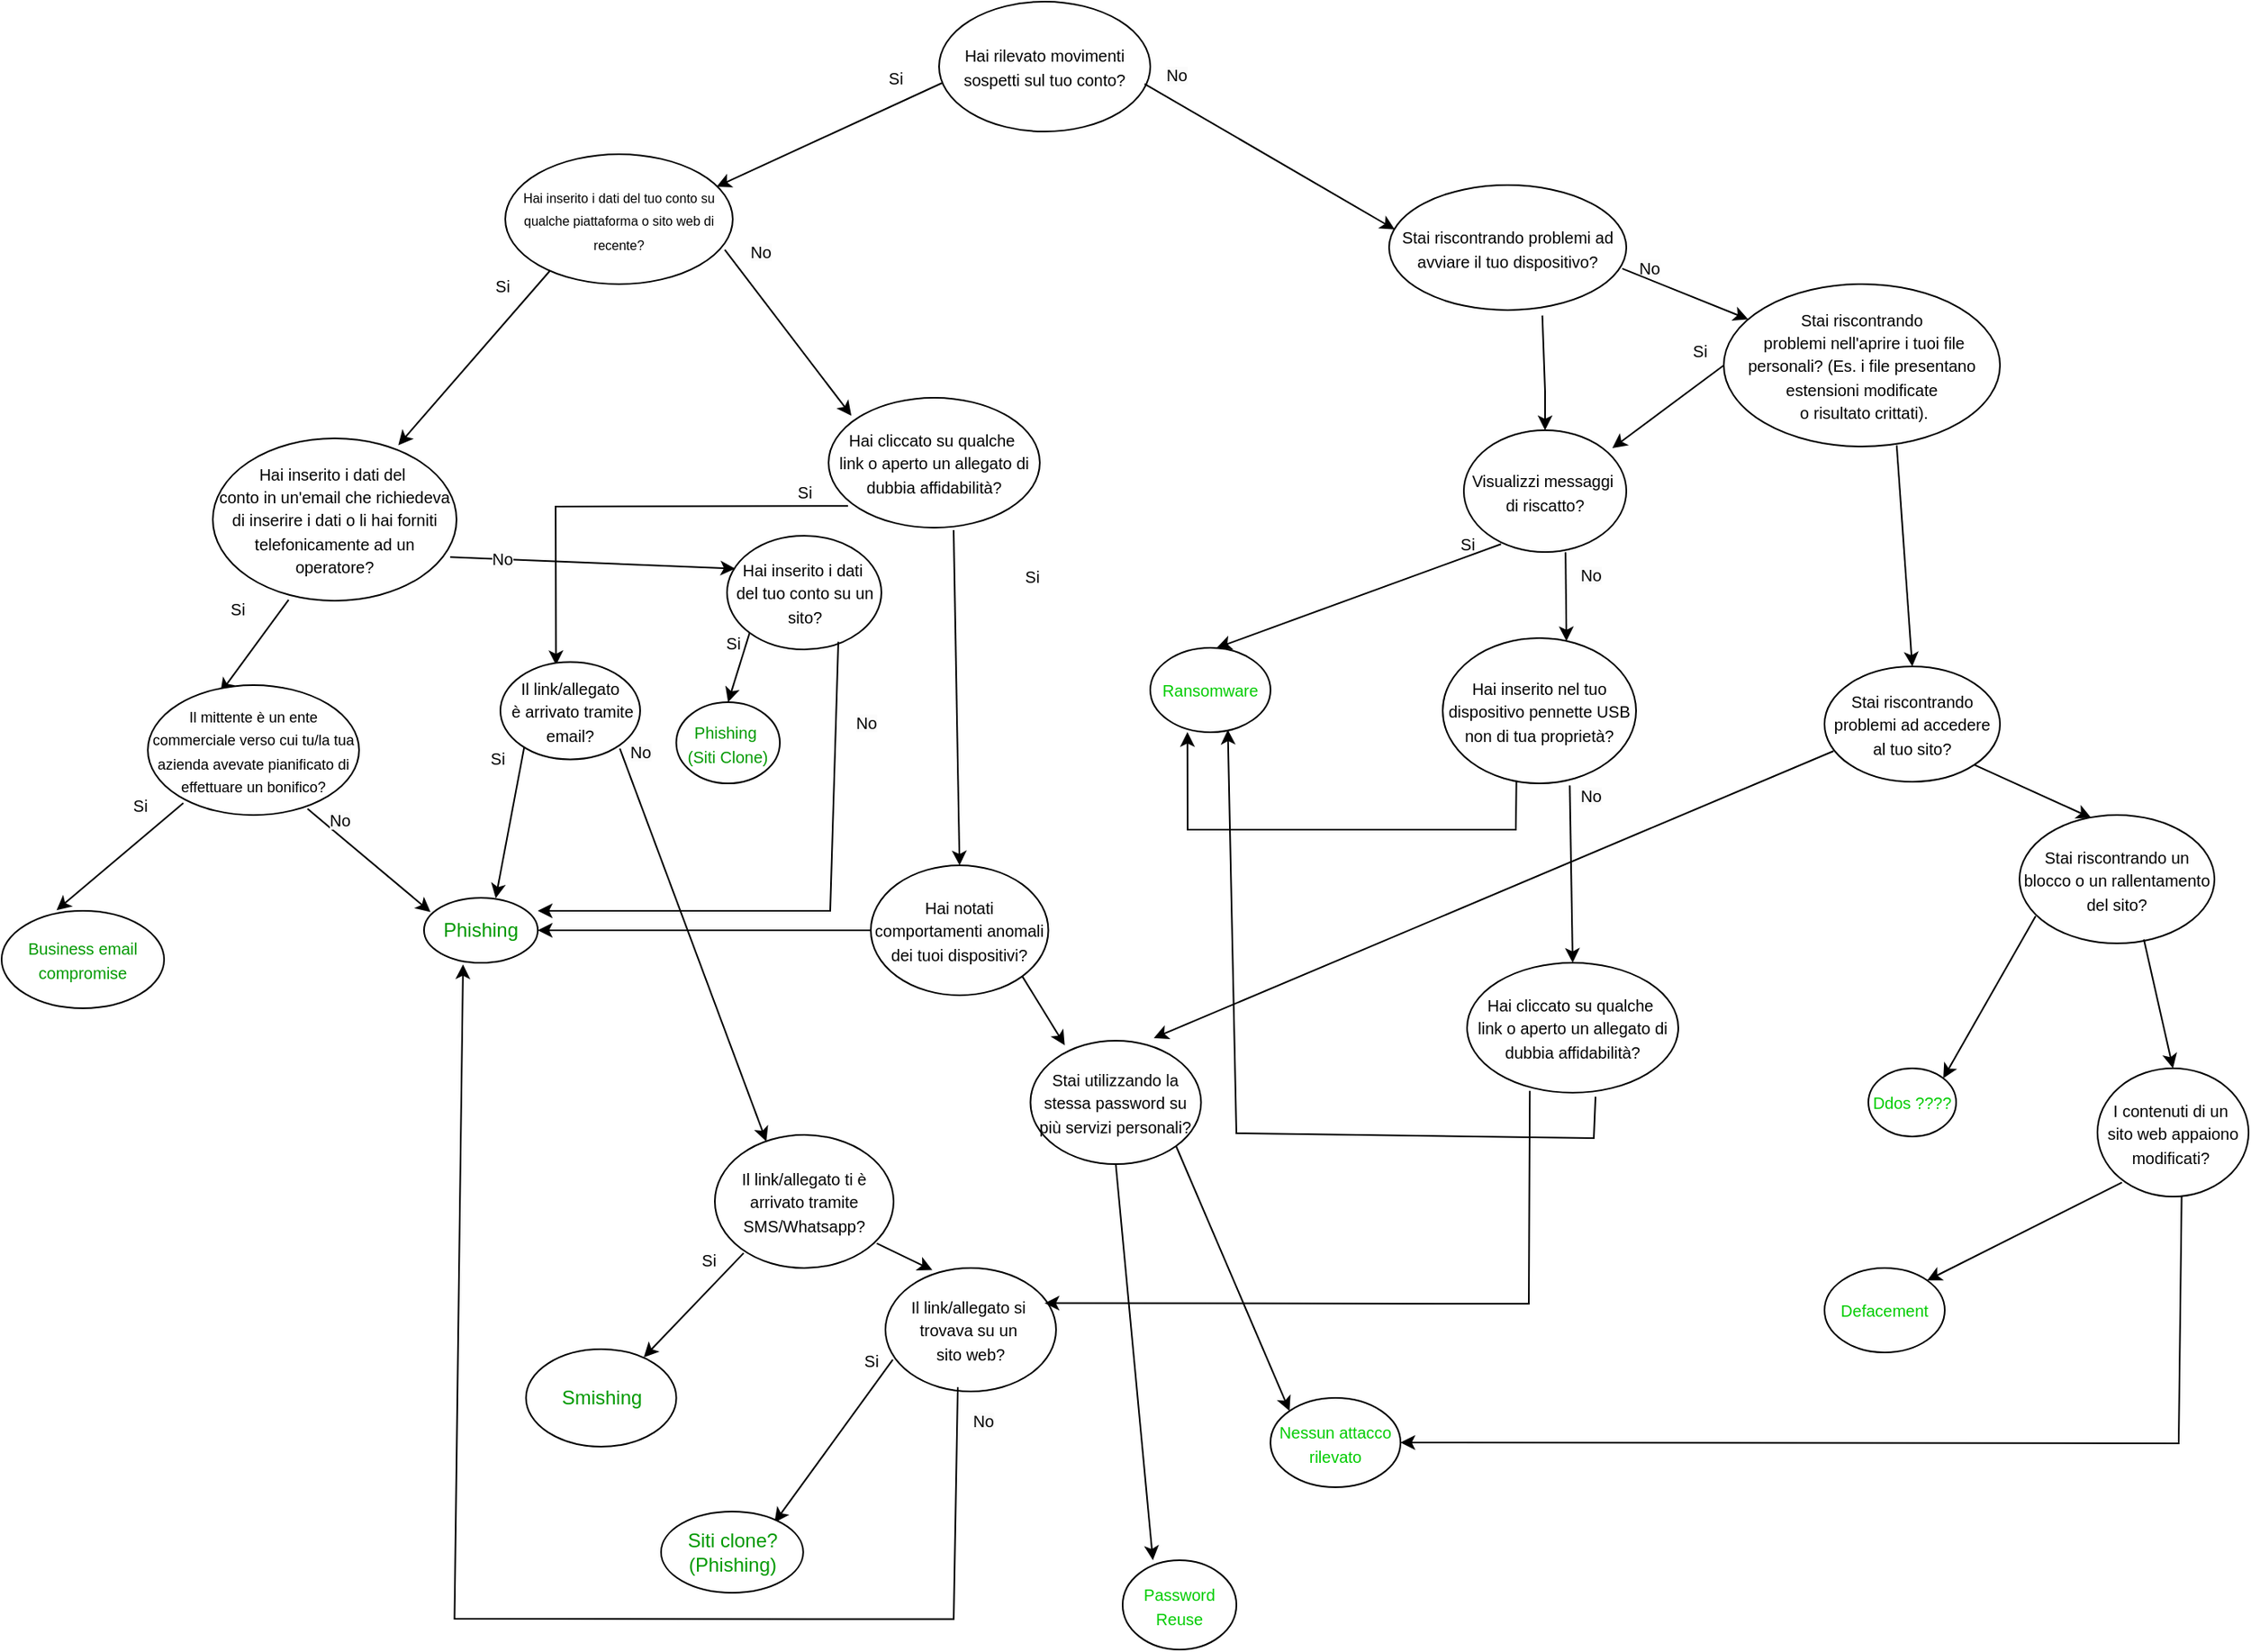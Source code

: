 <mxfile version="24.6.5" type="github">
  <diagram name="Pagina-1" id="C2TrevC_rkaqsCcJrRxx">
    <mxGraphModel dx="2583" dy="1933" grid="1" gridSize="10" guides="1" tooltips="1" connect="1" arrows="1" fold="1" page="1" pageScale="1" pageWidth="827" pageHeight="1169" math="0" shadow="0">
      <root>
        <mxCell id="0" />
        <mxCell id="1" parent="0" />
        <mxCell id="TMiehQ8rS3ajYmThUONe-1" value="&lt;font style=&quot;font-size: 10px;&quot;&gt;Hai rilevato movimenti sospetti sul tuo conto?&lt;/font&gt;" style="ellipse;whiteSpace=wrap;html=1;" parent="1" vertex="1">
          <mxGeometry x="467" y="-80" width="130" height="80" as="geometry" />
        </mxCell>
        <mxCell id="TMiehQ8rS3ajYmThUONe-2" value="&lt;span style=&quot;font-size: 10px;&quot;&gt;Stai riscontrando problemi ad avviare il tuo dispositivo?&lt;/span&gt;" style="ellipse;whiteSpace=wrap;html=1;" parent="1" vertex="1">
          <mxGeometry x="744" y="33" width="146" height="77" as="geometry" />
        </mxCell>
        <mxCell id="TMiehQ8rS3ajYmThUONe-3" value="&lt;font style=&quot;font-size: 8px;&quot;&gt;Hai inserito i dati del tuo conto su qualche piattaforma o sito web di recente?&lt;/font&gt;" style="ellipse;whiteSpace=wrap;html=1;" parent="1" vertex="1">
          <mxGeometry x="200" y="14" width="140" height="80" as="geometry" />
        </mxCell>
        <mxCell id="TMiehQ8rS3ajYmThUONe-4" value="" style="endArrow=classic;html=1;rounded=0;exitX=0.016;exitY=0.625;exitDx=0;exitDy=0;exitPerimeter=0;entryX=0.929;entryY=0.25;entryDx=0;entryDy=0;entryPerimeter=0;" parent="1" source="TMiehQ8rS3ajYmThUONe-1" target="TMiehQ8rS3ajYmThUONe-3" edge="1">
          <mxGeometry width="50" height="50" relative="1" as="geometry">
            <mxPoint x="330" y="200" as="sourcePoint" />
            <mxPoint x="300" y="130" as="targetPoint" />
          </mxGeometry>
        </mxCell>
        <mxCell id="TMiehQ8rS3ajYmThUONe-5" value="" style="endArrow=classic;html=1;rounded=0;exitX=0.973;exitY=0.633;exitDx=0;exitDy=0;exitPerimeter=0;entryX=0.024;entryY=0.355;entryDx=0;entryDy=0;entryPerimeter=0;" parent="1" source="TMiehQ8rS3ajYmThUONe-1" target="TMiehQ8rS3ajYmThUONe-2" edge="1">
          <mxGeometry width="50" height="50" relative="1" as="geometry">
            <mxPoint x="483" y="130" as="sourcePoint" />
            <mxPoint x="420" y="152" as="targetPoint" />
          </mxGeometry>
        </mxCell>
        <mxCell id="TMiehQ8rS3ajYmThUONe-6" value="&lt;font style=&quot;font-size: 10px;&quot;&gt;Si&lt;/font&gt;" style="text;html=1;align=center;verticalAlign=middle;resizable=0;points=[];autosize=1;strokeColor=none;fillColor=none;" parent="1" vertex="1">
          <mxGeometry x="425" y="-48" width="30" height="30" as="geometry" />
        </mxCell>
        <mxCell id="TMiehQ8rS3ajYmThUONe-7" value="&lt;span style=&quot;color: rgb(0, 0, 0); font-family: Helvetica; font-size: 10px; font-style: normal; font-variant-ligatures: normal; font-variant-caps: normal; font-weight: 400; letter-spacing: normal; orphans: 2; text-align: center; text-indent: 0px; text-transform: none; widows: 2; word-spacing: 0px; -webkit-text-stroke-width: 0px; white-space: nowrap; background-color: rgb(251, 251, 251); text-decoration-thickness: initial; text-decoration-style: initial; text-decoration-color: initial; display: inline !important; float: none;&quot;&gt;No&lt;/span&gt;" style="text;whiteSpace=wrap;html=1;" parent="1" vertex="1">
          <mxGeometry x="605" y="-49" width="20" height="18" as="geometry" />
        </mxCell>
        <mxCell id="TMiehQ8rS3ajYmThUONe-8" value="&lt;font style=&quot;font-size: 10px;&quot;&gt;Si&lt;/font&gt;" style="text;html=1;align=center;verticalAlign=middle;resizable=0;points=[];autosize=1;strokeColor=none;fillColor=none;" parent="1" vertex="1">
          <mxGeometry x="182.76" y="80" width="30" height="30" as="geometry" />
        </mxCell>
        <mxCell id="TMiehQ8rS3ajYmThUONe-9" value="" style="endArrow=classic;html=1;rounded=0;exitX=0.195;exitY=0.9;exitDx=0;exitDy=0;exitPerimeter=0;entryX=0.761;entryY=0.042;entryDx=0;entryDy=0;entryPerimeter=0;" parent="1" source="TMiehQ8rS3ajYmThUONe-3" edge="1" target="_5rvxyNiYHPKeLXy1PwG-7">
          <mxGeometry width="50" height="50" relative="1" as="geometry">
            <mxPoint x="202" y="160" as="sourcePoint" />
            <mxPoint x="160" y="200" as="targetPoint" />
          </mxGeometry>
        </mxCell>
        <mxCell id="_5rvxyNiYHPKeLXy1PwG-1" value="&lt;font style=&quot;font-size: 10px;&quot;&gt;Si&lt;/font&gt;" style="text;html=1;align=center;verticalAlign=middle;resizable=0;points=[];autosize=1;strokeColor=none;fillColor=none;" vertex="1" parent="1">
          <mxGeometry x="920" y="120" width="30" height="30" as="geometry" />
        </mxCell>
        <mxCell id="_5rvxyNiYHPKeLXy1PwG-2" value="" style="endArrow=classic;html=1;rounded=0;exitX=0.646;exitY=1.043;exitDx=0;exitDy=0;exitPerimeter=0;entryX=0.5;entryY=0;entryDx=0;entryDy=0;" edge="1" parent="1" source="TMiehQ8rS3ajYmThUONe-2" target="_5rvxyNiYHPKeLXy1PwG-59">
          <mxGeometry width="50" height="50" relative="1" as="geometry">
            <mxPoint x="575.5" y="166" as="sourcePoint" />
            <mxPoint x="560" y="211" as="targetPoint" />
            <Array as="points">
              <mxPoint x="840" y="160" />
            </Array>
          </mxGeometry>
        </mxCell>
        <mxCell id="_5rvxyNiYHPKeLXy1PwG-3" value="&lt;span style=&quot;color: rgb(0, 0, 0); font-family: Helvetica; font-size: 10px; font-style: normal; font-variant-ligatures: normal; font-variant-caps: normal; font-weight: 400; letter-spacing: normal; orphans: 2; text-align: center; text-indent: 0px; text-transform: none; widows: 2; word-spacing: 0px; -webkit-text-stroke-width: 0px; white-space: nowrap; background-color: rgb(251, 251, 251); text-decoration-thickness: initial; text-decoration-style: initial; text-decoration-color: initial; display: inline !important; float: none;&quot;&gt;No&lt;/span&gt;" style="text;whiteSpace=wrap;html=1;" vertex="1" parent="1">
          <mxGeometry x="349" y="60" width="20" height="20" as="geometry" />
        </mxCell>
        <mxCell id="_5rvxyNiYHPKeLXy1PwG-5" value="" style="endArrow=classic;html=1;rounded=0;exitX=0.965;exitY=0.735;exitDx=0;exitDy=0;exitPerimeter=0;entryX=0.108;entryY=0.138;entryDx=0;entryDy=0;entryPerimeter=0;" edge="1" parent="1" source="TMiehQ8rS3ajYmThUONe-3" target="_5rvxyNiYHPKeLXy1PwG-6">
          <mxGeometry width="50" height="50" relative="1" as="geometry">
            <mxPoint x="287" y="160" as="sourcePoint" />
            <mxPoint x="310" y="200" as="targetPoint" />
          </mxGeometry>
        </mxCell>
        <mxCell id="_5rvxyNiYHPKeLXy1PwG-6" value="&lt;span style=&quot;font-size: 10px;&quot;&gt;Hai cliccato su qualche&amp;nbsp;&lt;/span&gt;&lt;div&gt;&lt;span style=&quot;font-size: 10px;&quot;&gt;link o aperto un allegato di dubbia affidabilità?&lt;/span&gt;&lt;/div&gt;" style="ellipse;whiteSpace=wrap;html=1;" vertex="1" parent="1">
          <mxGeometry x="399" y="164" width="130" height="80" as="geometry" />
        </mxCell>
        <mxCell id="_5rvxyNiYHPKeLXy1PwG-7" value="&lt;font style=&quot;font-size: 10px;&quot;&gt;Hai inserito i dati del&amp;nbsp;&lt;/font&gt;&lt;div&gt;&lt;font style=&quot;font-size: 10px;&quot;&gt;conto in un&#39;email che richiedeva di inserire&amp;nbsp;&lt;/font&gt;&lt;span style=&quot;font-size: 10px; background-color: initial;&quot;&gt;i dati o li hai forniti telefonicamente ad un operatore?&lt;/span&gt;&lt;/div&gt;" style="ellipse;whiteSpace=wrap;html=1;" vertex="1" parent="1">
          <mxGeometry x="20" y="189" width="150" height="100" as="geometry" />
        </mxCell>
        <mxCell id="_5rvxyNiYHPKeLXy1PwG-8" value="&lt;span style=&quot;color: rgb(0, 0, 0); font-family: Helvetica; font-size: 10px; font-style: normal; font-variant-ligatures: normal; font-variant-caps: normal; font-weight: 400; letter-spacing: normal; orphans: 2; text-align: center; text-indent: 0px; text-transform: none; widows: 2; word-spacing: 0px; -webkit-text-stroke-width: 0px; white-space: nowrap; background-color: rgb(251, 251, 251); text-decoration-thickness: initial; text-decoration-style: initial; text-decoration-color: initial; display: inline !important; float: none;&quot;&gt;No&lt;/span&gt;" style="text;whiteSpace=wrap;html=1;" vertex="1" parent="1">
          <mxGeometry x="896" y="70" width="20" height="20" as="geometry" />
        </mxCell>
        <mxCell id="_5rvxyNiYHPKeLXy1PwG-10" value="" style="endArrow=classic;html=1;rounded=0;exitX=0.983;exitY=0.668;exitDx=0;exitDy=0;exitPerimeter=0;" edge="1" parent="1" source="TMiehQ8rS3ajYmThUONe-2" target="_5rvxyNiYHPKeLXy1PwG-119">
          <mxGeometry width="50" height="50" relative="1" as="geometry">
            <mxPoint x="700" y="173" as="sourcePoint" />
            <mxPoint x="732" y="217" as="targetPoint" />
          </mxGeometry>
        </mxCell>
        <mxCell id="_5rvxyNiYHPKeLXy1PwG-11" value="" style="endArrow=classic;html=1;rounded=0;exitX=0.092;exitY=0.833;exitDx=0;exitDy=0;exitPerimeter=0;entryX=0.398;entryY=0.032;entryDx=0;entryDy=0;entryPerimeter=0;" edge="1" parent="1" source="_5rvxyNiYHPKeLXy1PwG-6" target="_5rvxyNiYHPKeLXy1PwG-27">
          <mxGeometry width="50" height="50" relative="1" as="geometry">
            <mxPoint x="330" y="253" as="sourcePoint" />
            <mxPoint x="320" y="310" as="targetPoint" />
            <Array as="points">
              <mxPoint x="231" y="231" />
            </Array>
          </mxGeometry>
        </mxCell>
        <mxCell id="_5rvxyNiYHPKeLXy1PwG-13" value="&lt;span style=&quot;font-size: 10px;&quot;&gt;Hai inserito i dati&amp;nbsp;&lt;/span&gt;&lt;div&gt;&lt;span style=&quot;font-size: 10px;&quot;&gt;del tuo conto su un sito?&lt;/span&gt;&lt;/div&gt;" style="ellipse;whiteSpace=wrap;html=1;" vertex="1" parent="1">
          <mxGeometry x="336.5" y="249" width="95" height="70" as="geometry" />
        </mxCell>
        <mxCell id="_5rvxyNiYHPKeLXy1PwG-14" value="" style="endArrow=classic;html=1;rounded=0;exitX=0.311;exitY=0.994;exitDx=0;exitDy=0;exitPerimeter=0;entryX=0.343;entryY=0.06;entryDx=0;entryDy=0;entryPerimeter=0;" edge="1" parent="1" source="_5rvxyNiYHPKeLXy1PwG-7" target="_5rvxyNiYHPKeLXy1PwG-15">
          <mxGeometry width="50" height="50" relative="1" as="geometry">
            <mxPoint x="72" y="274" as="sourcePoint" />
            <mxPoint x="68" y="319" as="targetPoint" />
          </mxGeometry>
        </mxCell>
        <mxCell id="_5rvxyNiYHPKeLXy1PwG-15" value="&lt;font style=&quot;font-size: 9px;&quot;&gt;Il mittente è un ente commerciale verso cui tu/la tua azienda avevate pianificato di effettuare un bonifico?&lt;/font&gt;" style="ellipse;whiteSpace=wrap;html=1;" vertex="1" parent="1">
          <mxGeometry x="-20" y="341" width="130" height="80" as="geometry" />
        </mxCell>
        <mxCell id="_5rvxyNiYHPKeLXy1PwG-16" value="&lt;font style=&quot;font-size: 10px;&quot;&gt;Si&lt;/font&gt;" style="text;html=1;align=center;verticalAlign=middle;resizable=0;points=[];autosize=1;strokeColor=none;fillColor=none;" vertex="1" parent="1">
          <mxGeometry x="20" y="279" width="30" height="30" as="geometry" />
        </mxCell>
        <mxCell id="_5rvxyNiYHPKeLXy1PwG-18" value="" style="endArrow=classic;html=1;rounded=0;exitX=0.756;exitY=0.952;exitDx=0;exitDy=0;exitPerimeter=0;entryX=0.057;entryY=0.218;entryDx=0;entryDy=0;entryPerimeter=0;" edge="1" parent="1" source="_5rvxyNiYHPKeLXy1PwG-15" target="_5rvxyNiYHPKeLXy1PwG-26">
          <mxGeometry width="50" height="50" relative="1" as="geometry">
            <mxPoint x="147" y="390" as="sourcePoint" />
            <mxPoint x="170" y="430" as="targetPoint" />
          </mxGeometry>
        </mxCell>
        <mxCell id="_5rvxyNiYHPKeLXy1PwG-19" value="" style="endArrow=classic;html=1;rounded=0;exitX=0.974;exitY=0.731;exitDx=0;exitDy=0;exitPerimeter=0;entryX=0.053;entryY=0.289;entryDx=0;entryDy=0;entryPerimeter=0;" edge="1" parent="1" source="_5rvxyNiYHPKeLXy1PwG-7" target="_5rvxyNiYHPKeLXy1PwG-13">
          <mxGeometry width="50" height="50" relative="1" as="geometry">
            <mxPoint x="200" y="260" as="sourcePoint" />
            <mxPoint x="270" y="300" as="targetPoint" />
          </mxGeometry>
        </mxCell>
        <mxCell id="_5rvxyNiYHPKeLXy1PwG-20" value="&lt;span style=&quot;color: rgb(0, 0, 0); font-family: Helvetica; font-size: 10px; font-style: normal; font-variant-ligatures: normal; font-variant-caps: normal; font-weight: 400; letter-spacing: normal; orphans: 2; text-align: center; text-indent: 0px; text-transform: none; widows: 2; word-spacing: 0px; -webkit-text-stroke-width: 0px; white-space: nowrap; background-color: rgb(251, 251, 251); text-decoration-thickness: initial; text-decoration-style: initial; text-decoration-color: initial; display: inline !important; float: none;&quot;&gt;No&lt;/span&gt;" style="text;whiteSpace=wrap;html=1;" vertex="1" parent="1">
          <mxGeometry x="190" y="249" width="20" height="20" as="geometry" />
        </mxCell>
        <mxCell id="_5rvxyNiYHPKeLXy1PwG-22" value="&lt;span style=&quot;color: rgb(0, 0, 0); font-family: Helvetica; font-size: 10px; font-style: normal; font-variant-ligatures: normal; font-variant-caps: normal; font-weight: 400; letter-spacing: normal; orphans: 2; text-align: center; text-indent: 0px; text-transform: none; widows: 2; word-spacing: 0px; -webkit-text-stroke-width: 0px; white-space: nowrap; background-color: rgb(251, 251, 251); text-decoration-thickness: initial; text-decoration-style: initial; text-decoration-color: initial; display: inline !important; float: none;&quot;&gt;No&lt;/span&gt;" style="text;whiteSpace=wrap;html=1;" vertex="1" parent="1">
          <mxGeometry x="90" y="410" width="20" height="20" as="geometry" />
        </mxCell>
        <mxCell id="_5rvxyNiYHPKeLXy1PwG-23" value="" style="endArrow=classic;html=1;rounded=0;exitX=0.168;exitY=0.908;exitDx=0;exitDy=0;exitPerimeter=0;entryX=0.338;entryY=-0.006;entryDx=0;entryDy=0;entryPerimeter=0;" edge="1" parent="1" source="_5rvxyNiYHPKeLXy1PwG-15" target="_5rvxyNiYHPKeLXy1PwG-25">
          <mxGeometry width="50" height="50" relative="1" as="geometry">
            <mxPoint x="68" y="395" as="sourcePoint" />
            <mxPoint x="64" y="440" as="targetPoint" />
          </mxGeometry>
        </mxCell>
        <mxCell id="_5rvxyNiYHPKeLXy1PwG-24" value="&lt;font style=&quot;font-size: 10px;&quot;&gt;Si&lt;/font&gt;" style="text;html=1;align=center;verticalAlign=middle;resizable=0;points=[];autosize=1;strokeColor=none;fillColor=none;" vertex="1" parent="1">
          <mxGeometry x="-40" y="400" width="30" height="30" as="geometry" />
        </mxCell>
        <mxCell id="_5rvxyNiYHPKeLXy1PwG-25" value="&lt;font color=&quot;#009900&quot; size=&quot;1&quot;&gt;Business email compromise&lt;/font&gt;" style="ellipse;whiteSpace=wrap;html=1;" vertex="1" parent="1">
          <mxGeometry x="-110" y="480" width="100" height="60" as="geometry" />
        </mxCell>
        <mxCell id="_5rvxyNiYHPKeLXy1PwG-26" value="&lt;font color=&quot;#009900&quot;&gt;Phishing&lt;/font&gt;" style="ellipse;whiteSpace=wrap;html=1;" vertex="1" parent="1">
          <mxGeometry x="150" y="472" width="70" height="40" as="geometry" />
        </mxCell>
        <mxCell id="_5rvxyNiYHPKeLXy1PwG-27" value="&lt;span style=&quot;font-size: 10px;&quot;&gt;Il link/allegato&lt;/span&gt;&lt;div&gt;&lt;span style=&quot;font-size: 10px;&quot;&gt;&amp;nbsp;è arrivato tramite email?&lt;/span&gt;&lt;/div&gt;" style="ellipse;whiteSpace=wrap;html=1;" vertex="1" parent="1">
          <mxGeometry x="197" y="326.75" width="86" height="60" as="geometry" />
        </mxCell>
        <mxCell id="_5rvxyNiYHPKeLXy1PwG-34" value="&lt;font style=&quot;font-size: 10px;&quot;&gt;Si&lt;/font&gt;" style="text;html=1;align=center;verticalAlign=middle;resizable=0;points=[];autosize=1;strokeColor=none;fillColor=none;" vertex="1" parent="1">
          <mxGeometry x="369" y="206.5" width="30" height="30" as="geometry" />
        </mxCell>
        <mxCell id="_5rvxyNiYHPKeLXy1PwG-35" value="" style="endArrow=classic;html=1;rounded=0;exitX=0.17;exitY=0.878;exitDx=0;exitDy=0;entryX=0.63;entryY=0.005;entryDx=0;entryDy=0;entryPerimeter=0;exitPerimeter=0;" edge="1" parent="1" source="_5rvxyNiYHPKeLXy1PwG-27" target="_5rvxyNiYHPKeLXy1PwG-26">
          <mxGeometry width="50" height="50" relative="1" as="geometry">
            <mxPoint x="284" y="369.5" as="sourcePoint" />
            <mxPoint x="220" y="420" as="targetPoint" />
          </mxGeometry>
        </mxCell>
        <mxCell id="_5rvxyNiYHPKeLXy1PwG-36" value="" style="endArrow=classic;html=1;rounded=0;exitX=0.855;exitY=0.889;exitDx=0;exitDy=0;entryX=0.288;entryY=0.049;entryDx=0;entryDy=0;entryPerimeter=0;exitPerimeter=0;" edge="1" parent="1" source="_5rvxyNiYHPKeLXy1PwG-27" target="_5rvxyNiYHPKeLXy1PwG-37">
          <mxGeometry width="50" height="50" relative="1" as="geometry">
            <mxPoint x="350" y="368.32" as="sourcePoint" />
            <mxPoint x="380" y="420" as="targetPoint" />
          </mxGeometry>
        </mxCell>
        <mxCell id="_5rvxyNiYHPKeLXy1PwG-37" value="&lt;span style=&quot;font-size: 10px;&quot;&gt;Il link/allegato ti è arrivato tramite SMS/Whatsapp?&lt;/span&gt;" style="ellipse;whiteSpace=wrap;html=1;" vertex="1" parent="1">
          <mxGeometry x="329" y="618" width="110" height="82" as="geometry" />
        </mxCell>
        <mxCell id="_5rvxyNiYHPKeLXy1PwG-38" value="&lt;font style=&quot;font-size: 10px;&quot;&gt;Si&lt;/font&gt;" style="text;html=1;align=center;verticalAlign=middle;resizable=0;points=[];autosize=1;strokeColor=none;fillColor=none;" vertex="1" parent="1">
          <mxGeometry x="180" y="370.5" width="30" height="30" as="geometry" />
        </mxCell>
        <mxCell id="_5rvxyNiYHPKeLXy1PwG-39" value="" style="endArrow=classic;html=1;rounded=0;exitX=0.161;exitY=0.888;exitDx=0;exitDy=0;exitPerimeter=0;entryX=0.784;entryY=0.083;entryDx=0;entryDy=0;entryPerimeter=0;" edge="1" parent="1" source="_5rvxyNiYHPKeLXy1PwG-37" target="_5rvxyNiYHPKeLXy1PwG-40">
          <mxGeometry width="50" height="50" relative="1" as="geometry">
            <mxPoint x="366" y="480" as="sourcePoint" />
            <mxPoint x="340" y="530" as="targetPoint" />
          </mxGeometry>
        </mxCell>
        <mxCell id="_5rvxyNiYHPKeLXy1PwG-40" value="&lt;font color=&quot;#009900&quot;&gt;Smishing&lt;/font&gt;" style="ellipse;whiteSpace=wrap;html=1;" vertex="1" parent="1">
          <mxGeometry x="212.76" y="750" width="92.5" height="60" as="geometry" />
        </mxCell>
        <mxCell id="_5rvxyNiYHPKeLXy1PwG-41" value="" style="endArrow=classic;html=1;rounded=0;exitX=0;exitY=1;exitDx=0;exitDy=0;entryX=0.5;entryY=0;entryDx=0;entryDy=0;" edge="1" parent="1" source="_5rvxyNiYHPKeLXy1PwG-13" target="_5rvxyNiYHPKeLXy1PwG-96">
          <mxGeometry width="50" height="50" relative="1" as="geometry">
            <mxPoint x="392" y="350.5" as="sourcePoint" />
            <mxPoint x="300" y="510" as="targetPoint" />
          </mxGeometry>
        </mxCell>
        <mxCell id="_5rvxyNiYHPKeLXy1PwG-44" value="&lt;font style=&quot;font-size: 10px;&quot;&gt;Si&lt;/font&gt;" style="text;html=1;align=center;verticalAlign=middle;resizable=0;points=[];autosize=1;strokeColor=none;fillColor=none;" vertex="1" parent="1">
          <mxGeometry x="324.63" y="299.5" width="30" height="30" as="geometry" />
        </mxCell>
        <mxCell id="_5rvxyNiYHPKeLXy1PwG-45" value="&lt;font style=&quot;font-size: 10px;&quot;&gt;Si&lt;/font&gt;" style="text;html=1;align=center;verticalAlign=middle;resizable=0;points=[];autosize=1;strokeColor=none;fillColor=none;" vertex="1" parent="1">
          <mxGeometry x="310" y="680" width="30" height="30" as="geometry" />
        </mxCell>
        <mxCell id="_5rvxyNiYHPKeLXy1PwG-46" value="&lt;span style=&quot;color: rgb(0, 0, 0); font-family: Helvetica; font-size: 10px; font-style: normal; font-variant-ligatures: normal; font-variant-caps: normal; font-weight: 400; letter-spacing: normal; orphans: 2; text-align: center; text-indent: 0px; text-transform: none; widows: 2; word-spacing: 0px; -webkit-text-stroke-width: 0px; white-space: nowrap; background-color: rgb(251, 251, 251); text-decoration-thickness: initial; text-decoration-style: initial; text-decoration-color: initial; display: inline !important; float: none;&quot;&gt;No&lt;/span&gt;" style="text;whiteSpace=wrap;html=1;" vertex="1" parent="1">
          <mxGeometry x="274.88" y="368" width="20" height="20" as="geometry" />
        </mxCell>
        <mxCell id="_5rvxyNiYHPKeLXy1PwG-47" value="" style="endArrow=classic;html=1;rounded=0;exitX=0.906;exitY=0.815;exitDx=0;exitDy=0;exitPerimeter=0;entryX=0.275;entryY=0.017;entryDx=0;entryDy=0;entryPerimeter=0;" edge="1" parent="1" source="_5rvxyNiYHPKeLXy1PwG-37" target="_5rvxyNiYHPKeLXy1PwG-48">
          <mxGeometry width="50" height="50" relative="1" as="geometry">
            <mxPoint x="449" y="480" as="sourcePoint" />
            <mxPoint x="485" y="549" as="targetPoint" />
          </mxGeometry>
        </mxCell>
        <mxCell id="_5rvxyNiYHPKeLXy1PwG-48" value="&lt;span style=&quot;font-size: 10px;&quot;&gt;Il link/allegato si&amp;nbsp;&lt;/span&gt;&lt;div&gt;&lt;span style=&quot;font-size: 10px;&quot;&gt;trovava su un&amp;nbsp;&lt;/span&gt;&lt;/div&gt;&lt;div&gt;&lt;span style=&quot;font-size: 10px;&quot;&gt;sito web?&lt;/span&gt;&lt;/div&gt;" style="ellipse;whiteSpace=wrap;html=1;" vertex="1" parent="1">
          <mxGeometry x="434" y="700" width="105" height="76" as="geometry" />
        </mxCell>
        <mxCell id="_5rvxyNiYHPKeLXy1PwG-49" value="" style="endArrow=classic;html=1;rounded=0;exitX=0.043;exitY=0.743;exitDx=0;exitDy=0;exitPerimeter=0;entryX=0.798;entryY=0.134;entryDx=0;entryDy=0;entryPerimeter=0;" edge="1" parent="1" source="_5rvxyNiYHPKeLXy1PwG-48" target="_5rvxyNiYHPKeLXy1PwG-50">
          <mxGeometry width="50" height="50" relative="1" as="geometry">
            <mxPoint x="460" y="600" as="sourcePoint" />
            <mxPoint x="432" y="639" as="targetPoint" />
          </mxGeometry>
        </mxCell>
        <mxCell id="_5rvxyNiYHPKeLXy1PwG-50" value="&lt;font color=&quot;#009900&quot;&gt;Siti clone? (Phishing)&lt;/font&gt;" style="ellipse;whiteSpace=wrap;html=1;" vertex="1" parent="1">
          <mxGeometry x="295.88" y="850" width="87.5" height="50" as="geometry" />
        </mxCell>
        <mxCell id="_5rvxyNiYHPKeLXy1PwG-53" value="&lt;font style=&quot;font-size: 10px;&quot;&gt;Si&lt;/font&gt;" style="text;html=1;align=center;verticalAlign=middle;resizable=0;points=[];autosize=1;strokeColor=none;fillColor=none;" vertex="1" parent="1">
          <mxGeometry x="410" y="742" width="30" height="30" as="geometry" />
        </mxCell>
        <mxCell id="_5rvxyNiYHPKeLXy1PwG-57" value="" style="endArrow=classic;html=1;rounded=0;entryX=0.343;entryY=1.024;entryDx=0;entryDy=0;entryPerimeter=0;exitX=0.424;exitY=0.965;exitDx=0;exitDy=0;exitPerimeter=0;" edge="1" parent="1" source="_5rvxyNiYHPKeLXy1PwG-48" target="_5rvxyNiYHPKeLXy1PwG-26">
          <mxGeometry width="50" height="50" relative="1" as="geometry">
            <mxPoint x="480" y="780" as="sourcePoint" />
            <mxPoint x="169.12" y="605.0" as="targetPoint" />
            <Array as="points">
              <mxPoint x="476" y="916.3" />
              <mxPoint x="385.95" y="916.28" />
              <mxPoint x="168.75" y="916.04" />
            </Array>
          </mxGeometry>
        </mxCell>
        <mxCell id="_5rvxyNiYHPKeLXy1PwG-59" value="&lt;span style=&quot;font-size: 10px;&quot;&gt;Visualizzi messaggi&amp;nbsp;&lt;/span&gt;&lt;div&gt;&lt;span style=&quot;font-size: 10px;&quot;&gt;di riscatto?&lt;/span&gt;&lt;/div&gt;" style="ellipse;whiteSpace=wrap;html=1;" vertex="1" parent="1">
          <mxGeometry x="790" y="184" width="100" height="75" as="geometry" />
        </mxCell>
        <mxCell id="_5rvxyNiYHPKeLXy1PwG-61" value="&lt;span style=&quot;font-size: 10px;&quot;&gt;Stai riscontrando problemi ad accedere al tuo sito?&lt;/span&gt;" style="ellipse;whiteSpace=wrap;html=1;" vertex="1" parent="1">
          <mxGeometry x="1012" y="329.5" width="108" height="71" as="geometry" />
        </mxCell>
        <mxCell id="_5rvxyNiYHPKeLXy1PwG-63" value="" style="endArrow=classic;html=1;rounded=0;exitX=0.229;exitY=0.935;exitDx=0;exitDy=0;exitPerimeter=0;entryX=0.553;entryY=0;entryDx=0;entryDy=0;entryPerimeter=0;" edge="1" parent="1" source="_5rvxyNiYHPKeLXy1PwG-59" target="_5rvxyNiYHPKeLXy1PwG-64">
          <mxGeometry width="50" height="50" relative="1" as="geometry">
            <mxPoint x="525.0" y="254.998" as="sourcePoint" />
            <mxPoint x="520" y="280" as="targetPoint" />
          </mxGeometry>
        </mxCell>
        <mxCell id="_5rvxyNiYHPKeLXy1PwG-64" value="&lt;span style=&quot;font-size: 10px;&quot;&gt;&lt;font color=&quot;#00cc00&quot;&gt;Ransomware&lt;/font&gt;&lt;/span&gt;" style="ellipse;whiteSpace=wrap;html=1;" vertex="1" parent="1">
          <mxGeometry x="597" y="318" width="74" height="52" as="geometry" />
        </mxCell>
        <mxCell id="_5rvxyNiYHPKeLXy1PwG-65" value="&lt;span style=&quot;color: rgb(0, 0, 0); font-family: Helvetica; font-size: 10px; font-style: normal; font-variant-ligatures: normal; font-variant-caps: normal; font-weight: 400; letter-spacing: normal; orphans: 2; text-align: center; text-indent: 0px; text-transform: none; widows: 2; word-spacing: 0px; -webkit-text-stroke-width: 0px; white-space: nowrap; background-color: rgb(251, 251, 251); text-decoration-thickness: initial; text-decoration-style: initial; text-decoration-color: initial; display: inline !important; float: none;&quot;&gt;No&lt;/span&gt;" style="text;whiteSpace=wrap;html=1;" vertex="1" parent="1">
          <mxGeometry x="485.5" y="780" width="2" as="geometry" />
        </mxCell>
        <mxCell id="_5rvxyNiYHPKeLXy1PwG-66" value="&lt;font style=&quot;font-size: 10px;&quot;&gt;Si&lt;/font&gt;" style="text;html=1;align=center;verticalAlign=middle;resizable=0;points=[];autosize=1;strokeColor=none;fillColor=none;" vertex="1" parent="1">
          <mxGeometry x="509" y="259" width="30" height="30" as="geometry" />
        </mxCell>
        <mxCell id="_5rvxyNiYHPKeLXy1PwG-68" value="&lt;font style=&quot;font-size: 10px;&quot;&gt;Si&lt;/font&gt;" style="text;html=1;align=center;verticalAlign=middle;resizable=0;points=[];autosize=1;strokeColor=none;fillColor=none;" vertex="1" parent="1">
          <mxGeometry x="777" y="239" width="30" height="30" as="geometry" />
        </mxCell>
        <mxCell id="_5rvxyNiYHPKeLXy1PwG-69" value="" style="endArrow=classic;html=1;rounded=0;exitX=1;exitY=1;exitDx=0;exitDy=0;entryX=0.368;entryY=0.022;entryDx=0;entryDy=0;entryPerimeter=0;" edge="1" parent="1" source="_5rvxyNiYHPKeLXy1PwG-61" target="_5rvxyNiYHPKeLXy1PwG-70">
          <mxGeometry width="50" height="50" relative="1" as="geometry">
            <mxPoint x="769.78" y="246.5" as="sourcePoint" />
            <mxPoint x="1140" y="380" as="targetPoint" />
          </mxGeometry>
        </mxCell>
        <mxCell id="_5rvxyNiYHPKeLXy1PwG-70" value="&lt;span style=&quot;font-size: 10px;&quot;&gt;Stai riscontrando un blocco o un rallentamento del sito?&lt;/span&gt;" style="ellipse;whiteSpace=wrap;html=1;" vertex="1" parent="1">
          <mxGeometry x="1132" y="421" width="120" height="79" as="geometry" />
        </mxCell>
        <mxCell id="_5rvxyNiYHPKeLXy1PwG-72" value="" style="endArrow=classic;html=1;rounded=0;exitX=0.626;exitY=1.001;exitDx=0;exitDy=0;exitPerimeter=0;entryX=0.64;entryY=0.021;entryDx=0;entryDy=0;entryPerimeter=0;" edge="1" parent="1" source="_5rvxyNiYHPKeLXy1PwG-59" target="_5rvxyNiYHPKeLXy1PwG-75">
          <mxGeometry width="50" height="50" relative="1" as="geometry">
            <mxPoint x="580" y="316" as="sourcePoint" />
            <mxPoint x="590" y="380" as="targetPoint" />
          </mxGeometry>
        </mxCell>
        <mxCell id="_5rvxyNiYHPKeLXy1PwG-75" value="&lt;span style=&quot;font-size: 10px;&quot;&gt;Hai inserito nel tuo dispositivo pennette USB non di tua proprietà?&lt;/span&gt;" style="ellipse;whiteSpace=wrap;html=1;" vertex="1" parent="1">
          <mxGeometry x="777" y="312" width="119" height="89.5" as="geometry" />
        </mxCell>
        <mxCell id="_5rvxyNiYHPKeLXy1PwG-76" value="&lt;span style=&quot;color: rgb(0, 0, 0); font-family: Helvetica; font-size: 10px; font-style: normal; font-variant-ligatures: normal; font-variant-caps: normal; font-weight: 400; letter-spacing: normal; orphans: 2; text-align: center; text-indent: 0px; text-transform: none; widows: 2; word-spacing: 0px; -webkit-text-stroke-width: 0px; white-space: nowrap; background-color: rgb(251, 251, 251); text-decoration-thickness: initial; text-decoration-style: initial; text-decoration-color: initial; display: inline !important; float: none;&quot;&gt;No&lt;/span&gt;" style="text;whiteSpace=wrap;html=1;" vertex="1" parent="1">
          <mxGeometry x="860" y="259" width="20" height="20" as="geometry" />
        </mxCell>
        <mxCell id="_5rvxyNiYHPKeLXy1PwG-77" value="" style="endArrow=classic;html=1;rounded=0;exitX=0.381;exitY=0.989;exitDx=0;exitDy=0;exitPerimeter=0;entryX=0.309;entryY=0.998;entryDx=0;entryDy=0;entryPerimeter=0;" edge="1" parent="1" source="_5rvxyNiYHPKeLXy1PwG-75" target="_5rvxyNiYHPKeLXy1PwG-64">
          <mxGeometry width="50" height="50" relative="1" as="geometry">
            <mxPoint x="573" y="427" as="sourcePoint" />
            <mxPoint x="588" y="445.446" as="targetPoint" />
            <Array as="points">
              <mxPoint x="822" y="430" />
              <mxPoint x="620" y="430" />
            </Array>
          </mxGeometry>
        </mxCell>
        <mxCell id="_5rvxyNiYHPKeLXy1PwG-84" value="&lt;span style=&quot;font-size: 10px;&quot;&gt;&lt;font color=&quot;#00cc00&quot;&gt;Ddos ????&lt;/font&gt;&lt;/span&gt;" style="ellipse;whiteSpace=wrap;html=1;" vertex="1" parent="1">
          <mxGeometry x="1039" y="577" width="54" height="42" as="geometry" />
        </mxCell>
        <mxCell id="_5rvxyNiYHPKeLXy1PwG-86" value="&lt;span style=&quot;font-size: 10px;&quot;&gt;I contenuti di un&amp;nbsp;&lt;/span&gt;&lt;div&gt;&lt;span style=&quot;font-size: 10px;&quot;&gt;sito web appaiono modificati?&amp;nbsp;&lt;/span&gt;&lt;/div&gt;" style="ellipse;whiteSpace=wrap;html=1;" vertex="1" parent="1">
          <mxGeometry x="1180" y="577" width="93" height="79" as="geometry" />
        </mxCell>
        <mxCell id="_5rvxyNiYHPKeLXy1PwG-88" value="" style="endArrow=classic;html=1;rounded=0;exitX=0.162;exitY=0.89;exitDx=0;exitDy=0;exitPerimeter=0;entryX=1;entryY=0;entryDx=0;entryDy=0;" edge="1" parent="1" source="_5rvxyNiYHPKeLXy1PwG-86" target="_5rvxyNiYHPKeLXy1PwG-90">
          <mxGeometry width="50" height="50" relative="1" as="geometry">
            <mxPoint x="740" y="518" as="sourcePoint" />
            <mxPoint x="680" y="610" as="targetPoint" />
          </mxGeometry>
        </mxCell>
        <mxCell id="_5rvxyNiYHPKeLXy1PwG-89" value="" style="endArrow=classic;html=1;rounded=0;entryX=1;entryY=0.5;entryDx=0;entryDy=0;exitX=0.557;exitY=0.996;exitDx=0;exitDy=0;exitPerimeter=0;" edge="1" parent="1" source="_5rvxyNiYHPKeLXy1PwG-86" target="_5rvxyNiYHPKeLXy1PwG-111">
          <mxGeometry width="50" height="50" relative="1" as="geometry">
            <mxPoint x="1230" y="680" as="sourcePoint" />
            <mxPoint x="1240" y="740" as="targetPoint" />
            <Array as="points">
              <mxPoint x="1230" y="808" />
            </Array>
          </mxGeometry>
        </mxCell>
        <mxCell id="_5rvxyNiYHPKeLXy1PwG-90" value="&lt;span style=&quot;font-size: 10px;&quot;&gt;&lt;font color=&quot;#00cc00&quot;&gt;Defacement&lt;/font&gt;&lt;/span&gt;" style="ellipse;whiteSpace=wrap;html=1;" vertex="1" parent="1">
          <mxGeometry x="1012" y="700" width="74" height="52" as="geometry" />
        </mxCell>
        <mxCell id="_5rvxyNiYHPKeLXy1PwG-94" value="&lt;span style=&quot;color: rgb(0, 0, 0); font-family: Helvetica; font-size: 10px; font-style: normal; font-variant-ligatures: normal; font-variant-caps: normal; font-weight: 400; letter-spacing: normal; orphans: 2; text-align: center; text-indent: 0px; text-transform: none; widows: 2; word-spacing: 0px; -webkit-text-stroke-width: 0px; white-space: nowrap; background-color: rgb(251, 251, 251); text-decoration-thickness: initial; text-decoration-style: initial; text-decoration-color: initial; display: inline !important; float: none;&quot;&gt;No&lt;/span&gt;" style="text;whiteSpace=wrap;html=1;" vertex="1" parent="1">
          <mxGeometry x="860" y="395" width="20" height="20" as="geometry" />
        </mxCell>
        <mxCell id="_5rvxyNiYHPKeLXy1PwG-96" value="&lt;font style=&quot;font-size: 10px;&quot; color=&quot;#009900&quot;&gt;Phishing&amp;nbsp;&lt;/font&gt;&lt;div&gt;&lt;font style=&quot;font-size: 10px;&quot; color=&quot;#009900&quot;&gt;(Siti Clone)&lt;/font&gt;&lt;/div&gt;" style="ellipse;whiteSpace=wrap;html=1;" vertex="1" parent="1">
          <mxGeometry x="305.25" y="351.5" width="63.75" height="50" as="geometry" />
        </mxCell>
        <mxCell id="_5rvxyNiYHPKeLXy1PwG-99" value="" style="endArrow=classic;html=1;rounded=0;entryX=1;entryY=0.2;entryDx=0;entryDy=0;entryPerimeter=0;exitX=0.721;exitY=0.933;exitDx=0;exitDy=0;exitPerimeter=0;" edge="1" parent="1" source="_5rvxyNiYHPKeLXy1PwG-13" target="_5rvxyNiYHPKeLXy1PwG-26">
          <mxGeometry width="50" height="50" relative="1" as="geometry">
            <mxPoint x="370" y="360" as="sourcePoint" />
            <mxPoint x="372" y="440" as="targetPoint" />
            <Array as="points">
              <mxPoint x="400" y="480" />
            </Array>
          </mxGeometry>
        </mxCell>
        <mxCell id="_5rvxyNiYHPKeLXy1PwG-100" value="&lt;span style=&quot;color: rgb(0, 0, 0); font-family: Helvetica; font-size: 10px; font-style: normal; font-variant-ligatures: normal; font-variant-caps: normal; font-weight: 400; letter-spacing: normal; orphans: 2; text-align: center; text-indent: 0px; text-transform: none; widows: 2; word-spacing: 0px; -webkit-text-stroke-width: 0px; white-space: nowrap; background-color: rgb(251, 251, 251); text-decoration-thickness: initial; text-decoration-style: initial; text-decoration-color: initial; display: inline !important; float: none;&quot;&gt;No&lt;/span&gt;" style="text;whiteSpace=wrap;html=1;" vertex="1" parent="1">
          <mxGeometry x="414" y="350" width="20" height="20" as="geometry" />
        </mxCell>
        <mxCell id="_5rvxyNiYHPKeLXy1PwG-101" value="" style="endArrow=classic;html=1;rounded=0;exitX=0.592;exitY=1.019;exitDx=0;exitDy=0;exitPerimeter=0;entryX=0.5;entryY=0;entryDx=0;entryDy=0;" edge="1" parent="1" source="_5rvxyNiYHPKeLXy1PwG-6" target="_5rvxyNiYHPKeLXy1PwG-106">
          <mxGeometry width="50" height="50" relative="1" as="geometry">
            <mxPoint x="425" y="249" as="sourcePoint" />
            <mxPoint x="480" y="460" as="targetPoint" />
          </mxGeometry>
        </mxCell>
        <mxCell id="_5rvxyNiYHPKeLXy1PwG-106" value="&lt;span style=&quot;font-size: 10px;&quot;&gt;Hai notati comportamenti anomali dei tuoi dispositivi?&lt;/span&gt;" style="ellipse;whiteSpace=wrap;html=1;" vertex="1" parent="1">
          <mxGeometry x="425" y="452" width="109.25" height="80" as="geometry" />
        </mxCell>
        <mxCell id="_5rvxyNiYHPKeLXy1PwG-108" value="" style="endArrow=classic;html=1;rounded=0;exitX=0;exitY=0.5;exitDx=0;exitDy=0;entryX=1;entryY=0.5;entryDx=0;entryDy=0;" edge="1" parent="1" source="_5rvxyNiYHPKeLXy1PwG-106" target="_5rvxyNiYHPKeLXy1PwG-26">
          <mxGeometry width="50" height="50" relative="1" as="geometry">
            <mxPoint x="414" y="492" as="sourcePoint" />
            <mxPoint x="377" y="576" as="targetPoint" />
          </mxGeometry>
        </mxCell>
        <mxCell id="_5rvxyNiYHPKeLXy1PwG-109" value="" style="endArrow=classic;html=1;rounded=0;exitX=1;exitY=1;exitDx=0;exitDy=0;entryX=0.201;entryY=0.037;entryDx=0;entryDy=0;entryPerimeter=0;" edge="1" parent="1" source="_5rvxyNiYHPKeLXy1PwG-106" target="_5rvxyNiYHPKeLXy1PwG-110">
          <mxGeometry width="50" height="50" relative="1" as="geometry">
            <mxPoint x="514" y="517" as="sourcePoint" />
            <mxPoint x="540" y="630" as="targetPoint" />
          </mxGeometry>
        </mxCell>
        <mxCell id="_5rvxyNiYHPKeLXy1PwG-110" value="&lt;span style=&quot;font-size: 10px;&quot;&gt;Stai utilizzando la stessa password su più servizi personali?&lt;/span&gt;" style="ellipse;whiteSpace=wrap;html=1;" vertex="1" parent="1">
          <mxGeometry x="523.25" y="560" width="105" height="76" as="geometry" />
        </mxCell>
        <mxCell id="_5rvxyNiYHPKeLXy1PwG-111" value="&lt;span style=&quot;font-size: 10px;&quot;&gt;&lt;font color=&quot;#00cc00&quot;&gt;Nessun attacco rilevato&lt;/font&gt;&lt;/span&gt;" style="ellipse;whiteSpace=wrap;html=1;" vertex="1" parent="1">
          <mxGeometry x="671" y="780" width="80" height="55" as="geometry" />
        </mxCell>
        <mxCell id="_5rvxyNiYHPKeLXy1PwG-112" value="" style="endArrow=classic;html=1;rounded=0;exitX=1;exitY=1;exitDx=0;exitDy=0;entryX=0;entryY=0;entryDx=0;entryDy=0;" edge="1" parent="1" source="_5rvxyNiYHPKeLXy1PwG-110" target="_5rvxyNiYHPKeLXy1PwG-111">
          <mxGeometry width="50" height="50" relative="1" as="geometry">
            <mxPoint x="620" y="638" as="sourcePoint" />
            <mxPoint x="662" y="700" as="targetPoint" />
          </mxGeometry>
        </mxCell>
        <mxCell id="_5rvxyNiYHPKeLXy1PwG-114" value="&lt;span style=&quot;font-size: 10px;&quot;&gt;Hai cliccato su qualche&amp;nbsp;&lt;/span&gt;&lt;div&gt;&lt;span style=&quot;font-size: 10px;&quot;&gt;link o aperto un allegato di dubbia affidabilità?&lt;/span&gt;&lt;/div&gt;" style="ellipse;whiteSpace=wrap;html=1;" vertex="1" parent="1">
          <mxGeometry x="792" y="512" width="130" height="80" as="geometry" />
        </mxCell>
        <mxCell id="_5rvxyNiYHPKeLXy1PwG-115" value="" style="endArrow=classic;html=1;rounded=0;exitX=0.657;exitY=1.014;exitDx=0;exitDy=0;exitPerimeter=0;entryX=0.5;entryY=0;entryDx=0;entryDy=0;" edge="1" parent="1" source="_5rvxyNiYHPKeLXy1PwG-75" target="_5rvxyNiYHPKeLXy1PwG-114">
          <mxGeometry width="50" height="50" relative="1" as="geometry">
            <mxPoint x="782" y="440" as="sourcePoint" />
            <mxPoint x="855" y="510" as="targetPoint" />
          </mxGeometry>
        </mxCell>
        <mxCell id="_5rvxyNiYHPKeLXy1PwG-116" value="" style="endArrow=classic;html=1;rounded=0;exitX=0.608;exitY=1.031;exitDx=0;exitDy=0;exitPerimeter=0;entryX=0.645;entryY=0.971;entryDx=0;entryDy=0;entryPerimeter=0;" edge="1" parent="1" source="_5rvxyNiYHPKeLXy1PwG-114" target="_5rvxyNiYHPKeLXy1PwG-64">
          <mxGeometry width="50" height="50" relative="1" as="geometry">
            <mxPoint x="786.56" y="576.12" as="sourcePoint" />
            <mxPoint x="628.246" y="380.004" as="targetPoint" />
            <Array as="points">
              <mxPoint x="870" y="620" />
              <mxPoint x="650" y="617" />
            </Array>
          </mxGeometry>
        </mxCell>
        <mxCell id="_5rvxyNiYHPKeLXy1PwG-118" value="" style="endArrow=classic;html=1;rounded=0;exitX=0.297;exitY=0.986;exitDx=0;exitDy=0;entryX=0.933;entryY=0.285;entryDx=0;entryDy=0;exitPerimeter=0;entryPerimeter=0;" edge="1" parent="1" source="_5rvxyNiYHPKeLXy1PwG-114" target="_5rvxyNiYHPKeLXy1PwG-48">
          <mxGeometry width="50" height="50" relative="1" as="geometry">
            <mxPoint x="726" y="555.0" as="sourcePoint" />
            <mxPoint x="537.055" y="730" as="targetPoint" />
            <Array as="points">
              <mxPoint x="830" y="722" />
            </Array>
          </mxGeometry>
        </mxCell>
        <mxCell id="_5rvxyNiYHPKeLXy1PwG-119" value="&lt;font style=&quot;font-size: 10px;&quot;&gt;Stai riscontrando&lt;/font&gt;&lt;div&gt;&lt;font style=&quot;font-size: 10px;&quot;&gt;&amp;nbsp;problemi nell&#39;aprire i tuoi file personali? (Es. i file presentano estensioni modificate&lt;/font&gt;&lt;/div&gt;&lt;div&gt;&lt;font style=&quot;font-size: 10px;&quot;&gt;&amp;nbsp;o risultato crittati).&lt;/font&gt;&lt;/div&gt;" style="ellipse;whiteSpace=wrap;html=1;" vertex="1" parent="1">
          <mxGeometry x="950" y="94" width="170" height="100" as="geometry" />
        </mxCell>
        <mxCell id="_5rvxyNiYHPKeLXy1PwG-121" value="" style="endArrow=classic;html=1;rounded=0;exitX=0;exitY=0.5;exitDx=0;exitDy=0;entryX=0.914;entryY=0.147;entryDx=0;entryDy=0;entryPerimeter=0;" edge="1" parent="1" source="_5rvxyNiYHPKeLXy1PwG-119" target="_5rvxyNiYHPKeLXy1PwG-59">
          <mxGeometry width="50" height="50" relative="1" as="geometry">
            <mxPoint x="783" y="113" as="sourcePoint" />
            <mxPoint x="780" y="189" as="targetPoint" />
          </mxGeometry>
        </mxCell>
        <mxCell id="_5rvxyNiYHPKeLXy1PwG-122" value="" style="endArrow=classic;html=1;rounded=0;exitX=0.626;exitY=0.993;exitDx=0;exitDy=0;exitPerimeter=0;entryX=0.5;entryY=0;entryDx=0;entryDy=0;" edge="1" parent="1" source="_5rvxyNiYHPKeLXy1PwG-119" target="_5rvxyNiYHPKeLXy1PwG-61">
          <mxGeometry width="50" height="50" relative="1" as="geometry">
            <mxPoint x="1065" y="188" as="sourcePoint" />
            <mxPoint x="1064" y="280" as="targetPoint" />
          </mxGeometry>
        </mxCell>
        <mxCell id="_5rvxyNiYHPKeLXy1PwG-123" value="" style="endArrow=classic;html=1;rounded=0;exitX=0.051;exitY=0.734;exitDx=0;exitDy=0;entryX=0.723;entryY=-0.022;entryDx=0;entryDy=0;entryPerimeter=0;exitPerimeter=0;" edge="1" parent="1" source="_5rvxyNiYHPKeLXy1PwG-61" target="_5rvxyNiYHPKeLXy1PwG-110">
          <mxGeometry width="50" height="50" relative="1" as="geometry">
            <mxPoint x="1022" y="324" as="sourcePoint" />
            <mxPoint x="883" y="370" as="targetPoint" />
          </mxGeometry>
        </mxCell>
        <mxCell id="_5rvxyNiYHPKeLXy1PwG-124" value="" style="endArrow=classic;html=1;rounded=0;exitX=0.5;exitY=1;exitDx=0;exitDy=0;entryX=0.266;entryY=0;entryDx=0;entryDy=0;entryPerimeter=0;" edge="1" parent="1" source="_5rvxyNiYHPKeLXy1PwG-110" target="_5rvxyNiYHPKeLXy1PwG-125">
          <mxGeometry width="50" height="50" relative="1" as="geometry">
            <mxPoint x="662" y="738.5" as="sourcePoint" />
            <mxPoint x="630" y="820" as="targetPoint" />
          </mxGeometry>
        </mxCell>
        <mxCell id="_5rvxyNiYHPKeLXy1PwG-125" value="&lt;span style=&quot;font-size: 10px;&quot;&gt;&lt;font color=&quot;#00cc00&quot;&gt;Password Reuse&lt;/font&gt;&lt;/span&gt;" style="ellipse;whiteSpace=wrap;html=1;" vertex="1" parent="1">
          <mxGeometry x="580" y="880" width="70" height="55" as="geometry" />
        </mxCell>
        <mxCell id="_5rvxyNiYHPKeLXy1PwG-126" value="" style="endArrow=classic;html=1;rounded=0;exitX=0.083;exitY=0.788;exitDx=0;exitDy=0;exitPerimeter=0;entryX=1;entryY=0;entryDx=0;entryDy=0;" edge="1" parent="1" source="_5rvxyNiYHPKeLXy1PwG-70" target="_5rvxyNiYHPKeLXy1PwG-84">
          <mxGeometry width="50" height="50" relative="1" as="geometry">
            <mxPoint x="1136" y="444" as="sourcePoint" />
            <mxPoint x="1110" y="500" as="targetPoint" />
          </mxGeometry>
        </mxCell>
        <mxCell id="_5rvxyNiYHPKeLXy1PwG-127" value="" style="endArrow=classic;html=1;rounded=0;exitX=0.638;exitY=0.97;exitDx=0;exitDy=0;exitPerimeter=0;entryX=0.5;entryY=0;entryDx=0;entryDy=0;" edge="1" parent="1" source="_5rvxyNiYHPKeLXy1PwG-70" target="_5rvxyNiYHPKeLXy1PwG-86">
          <mxGeometry width="50" height="50" relative="1" as="geometry">
            <mxPoint x="1220" y="454" as="sourcePoint" />
            <mxPoint x="1220" y="571" as="targetPoint" />
          </mxGeometry>
        </mxCell>
        <mxCell id="_5rvxyNiYHPKeLXy1PwG-133" style="edgeStyle=orthogonalEdgeStyle;rounded=0;orthogonalLoop=1;jettySize=auto;html=1;exitX=0.5;exitY=1;exitDx=0;exitDy=0;" edge="1" parent="1" source="_5rvxyNiYHPKeLXy1PwG-3" target="_5rvxyNiYHPKeLXy1PwG-3">
          <mxGeometry relative="1" as="geometry" />
        </mxCell>
      </root>
    </mxGraphModel>
  </diagram>
</mxfile>
